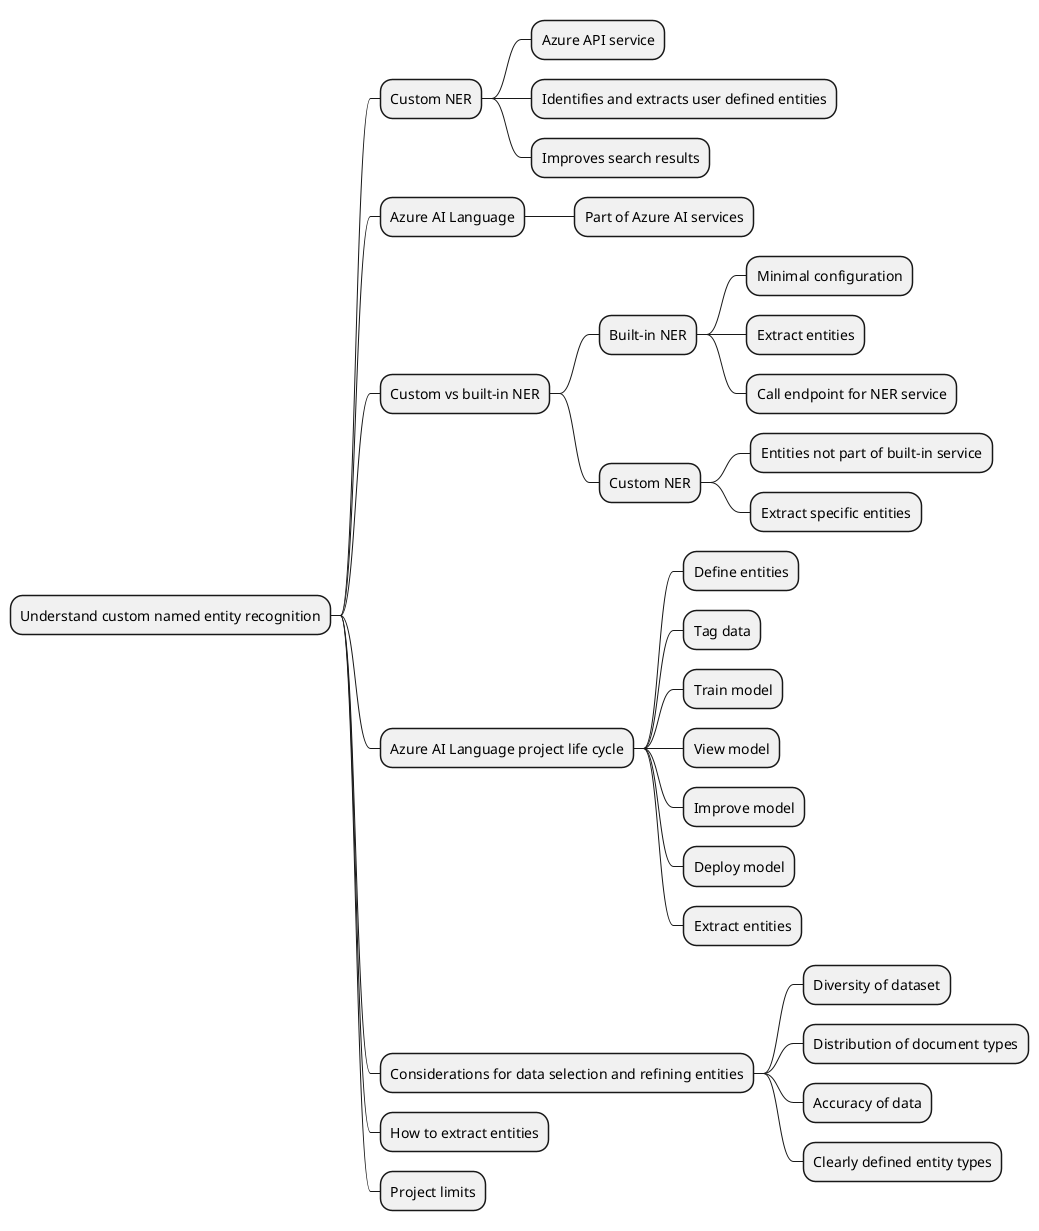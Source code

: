 @startmindmap
* Understand custom named entity recognition
** Custom NER
*** Azure API service
*** Identifies and extracts user defined entities
*** Improves search results
** Azure AI Language
*** Part of Azure AI services
** Custom vs built-in NER
*** Built-in NER
**** Minimal configuration
**** Extract entities
**** Call endpoint for NER service
*** Custom NER
**** Entities not part of built-in service
**** Extract specific entities
** Azure AI Language project life cycle
*** Define entities
*** Tag data
*** Train model
*** View model
*** Improve model
*** Deploy model
*** Extract entities
** Considerations for data selection and refining entities
*** Diversity of dataset
*** Distribution of document types
*** Accuracy of data
*** Clearly defined entity types
** How to extract entities
** Project limits
@endmindmap
